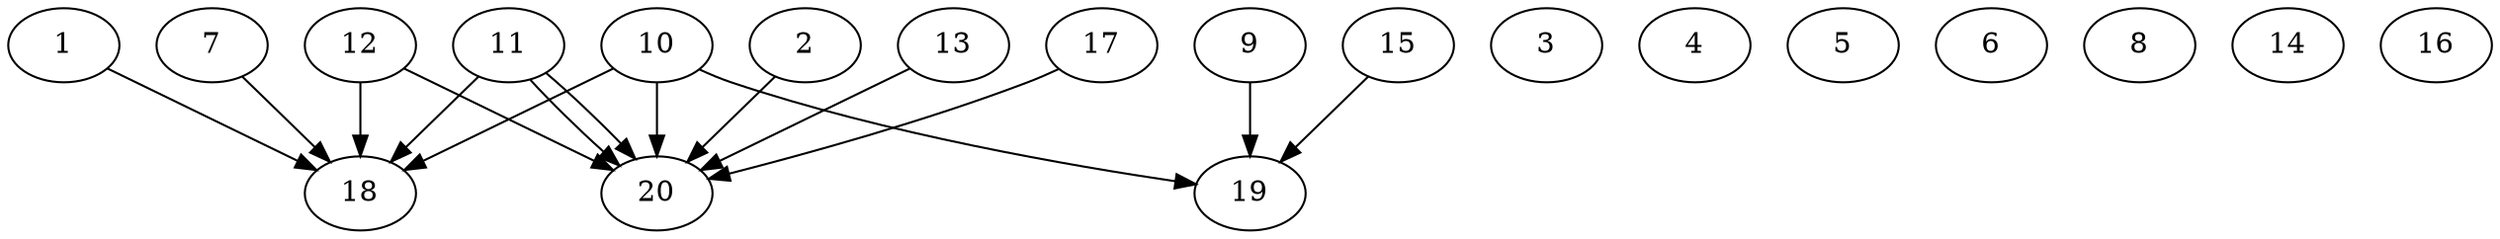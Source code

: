 // DAG automatically generated by daggen at Thu Oct  3 13:58:42 2019
// ./daggen --dot -n 20 --ccr 0.5 --fat 0.9 --regular 0.7 --density 0.6 --mindata 5242880 --maxdata 52428800 
digraph G {
  1 [size="48984064", alpha="0.05", expect_size="24492032"] 
  1 -> 18 [size ="24492032"]
  2 [size="93687808", alpha="0.01", expect_size="46843904"] 
  2 -> 20 [size ="46843904"]
  3 [size="78276608", alpha="0.03", expect_size="39138304"] 
  4 [size="35336192", alpha="0.08", expect_size="17668096"] 
  5 [size="12103680", alpha="0.07", expect_size="6051840"] 
  6 [size="17709056", alpha="0.17", expect_size="8854528"] 
  7 [size="47986688", alpha="0.07", expect_size="23993344"] 
  7 -> 18 [size ="23993344"]
  8 [size="80936960", alpha="0.05", expect_size="40468480"] 
  9 [size="61775872", alpha="0.12", expect_size="30887936"] 
  9 -> 19 [size ="30887936"]
  10 [size="62789632", alpha="0.09", expect_size="31394816"] 
  10 -> 18 [size ="31394816"]
  10 -> 19 [size ="31394816"]
  10 -> 20 [size ="31394816"]
  11 [size="13178880", alpha="0.13", expect_size="6589440"] 
  11 -> 18 [size ="6589440"]
  11 -> 20 [size ="6589440"]
  11 -> 20 [size ="6589440"]
  12 [size="36134912", alpha="0.18", expect_size="18067456"] 
  12 -> 18 [size ="18067456"]
  12 -> 20 [size ="18067456"]
  13 [size="38576128", alpha="0.06", expect_size="19288064"] 
  13 -> 20 [size ="19288064"]
  14 [size="51355648", alpha="0.09", expect_size="25677824"] 
  15 [size="89964544", alpha="0.09", expect_size="44982272"] 
  15 -> 19 [size ="44982272"]
  16 [size="30840832", alpha="0.16", expect_size="15420416"] 
  17 [size="14755840", alpha="0.06", expect_size="7377920"] 
  17 -> 20 [size ="7377920"]
  18 [size="50067456", alpha="0.06", expect_size="25033728"] 
  19 [size="72235008", alpha="0.12", expect_size="36117504"] 
  20 [size="34734080", alpha="0.08", expect_size="17367040"] 
}
